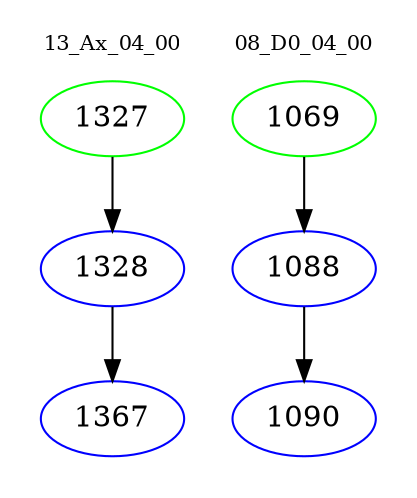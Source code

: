 digraph{
subgraph cluster_0 {
color = white
label = "13_Ax_04_00";
fontsize=10;
T0_1327 [label="1327", color="green"]
T0_1327 -> T0_1328 [color="black"]
T0_1328 [label="1328", color="blue"]
T0_1328 -> T0_1367 [color="black"]
T0_1367 [label="1367", color="blue"]
}
subgraph cluster_1 {
color = white
label = "08_D0_04_00";
fontsize=10;
T1_1069 [label="1069", color="green"]
T1_1069 -> T1_1088 [color="black"]
T1_1088 [label="1088", color="blue"]
T1_1088 -> T1_1090 [color="black"]
T1_1090 [label="1090", color="blue"]
}
}
